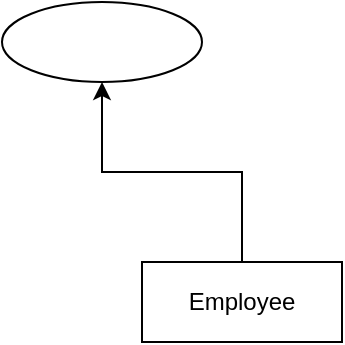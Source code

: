 <mxfile version="22.1.11" type="device">
  <diagram id="R2lEEEUBdFMjLlhIrx00" name="Page-1">
    <mxGraphModel dx="880" dy="531" grid="1" gridSize="10" guides="1" tooltips="1" connect="1" arrows="1" fold="1" page="0" pageScale="1" pageWidth="827" pageHeight="583" math="0" shadow="0" extFonts="Permanent Marker^https://fonts.googleapis.com/css?family=Permanent+Marker">
      <root>
        <mxCell id="0" />
        <mxCell id="1" parent="0" />
        <mxCell id="Q3QXKQKbx6X-0_mShZrr-6" style="edgeStyle=orthogonalEdgeStyle;rounded=0;orthogonalLoop=1;jettySize=auto;html=1;exitX=0.5;exitY=0;exitDx=0;exitDy=0;entryX=0.5;entryY=1;entryDx=0;entryDy=0;" edge="1" parent="1" source="AfYqc969z4BhR2ydCkyJ-1" target="Q3QXKQKbx6X-0_mShZrr-5">
          <mxGeometry relative="1" as="geometry" />
        </mxCell>
        <mxCell id="AfYqc969z4BhR2ydCkyJ-1" value="Employee" style="whiteSpace=wrap;html=1;align=center;" parent="1" vertex="1">
          <mxGeometry x="130" y="160" width="100" height="40" as="geometry" />
        </mxCell>
        <mxCell id="Q3QXKQKbx6X-0_mShZrr-5" value="" style="ellipse;whiteSpace=wrap;html=1;align=center;" vertex="1" parent="1">
          <mxGeometry x="60" y="30" width="100" height="40" as="geometry" />
        </mxCell>
      </root>
    </mxGraphModel>
  </diagram>
</mxfile>
